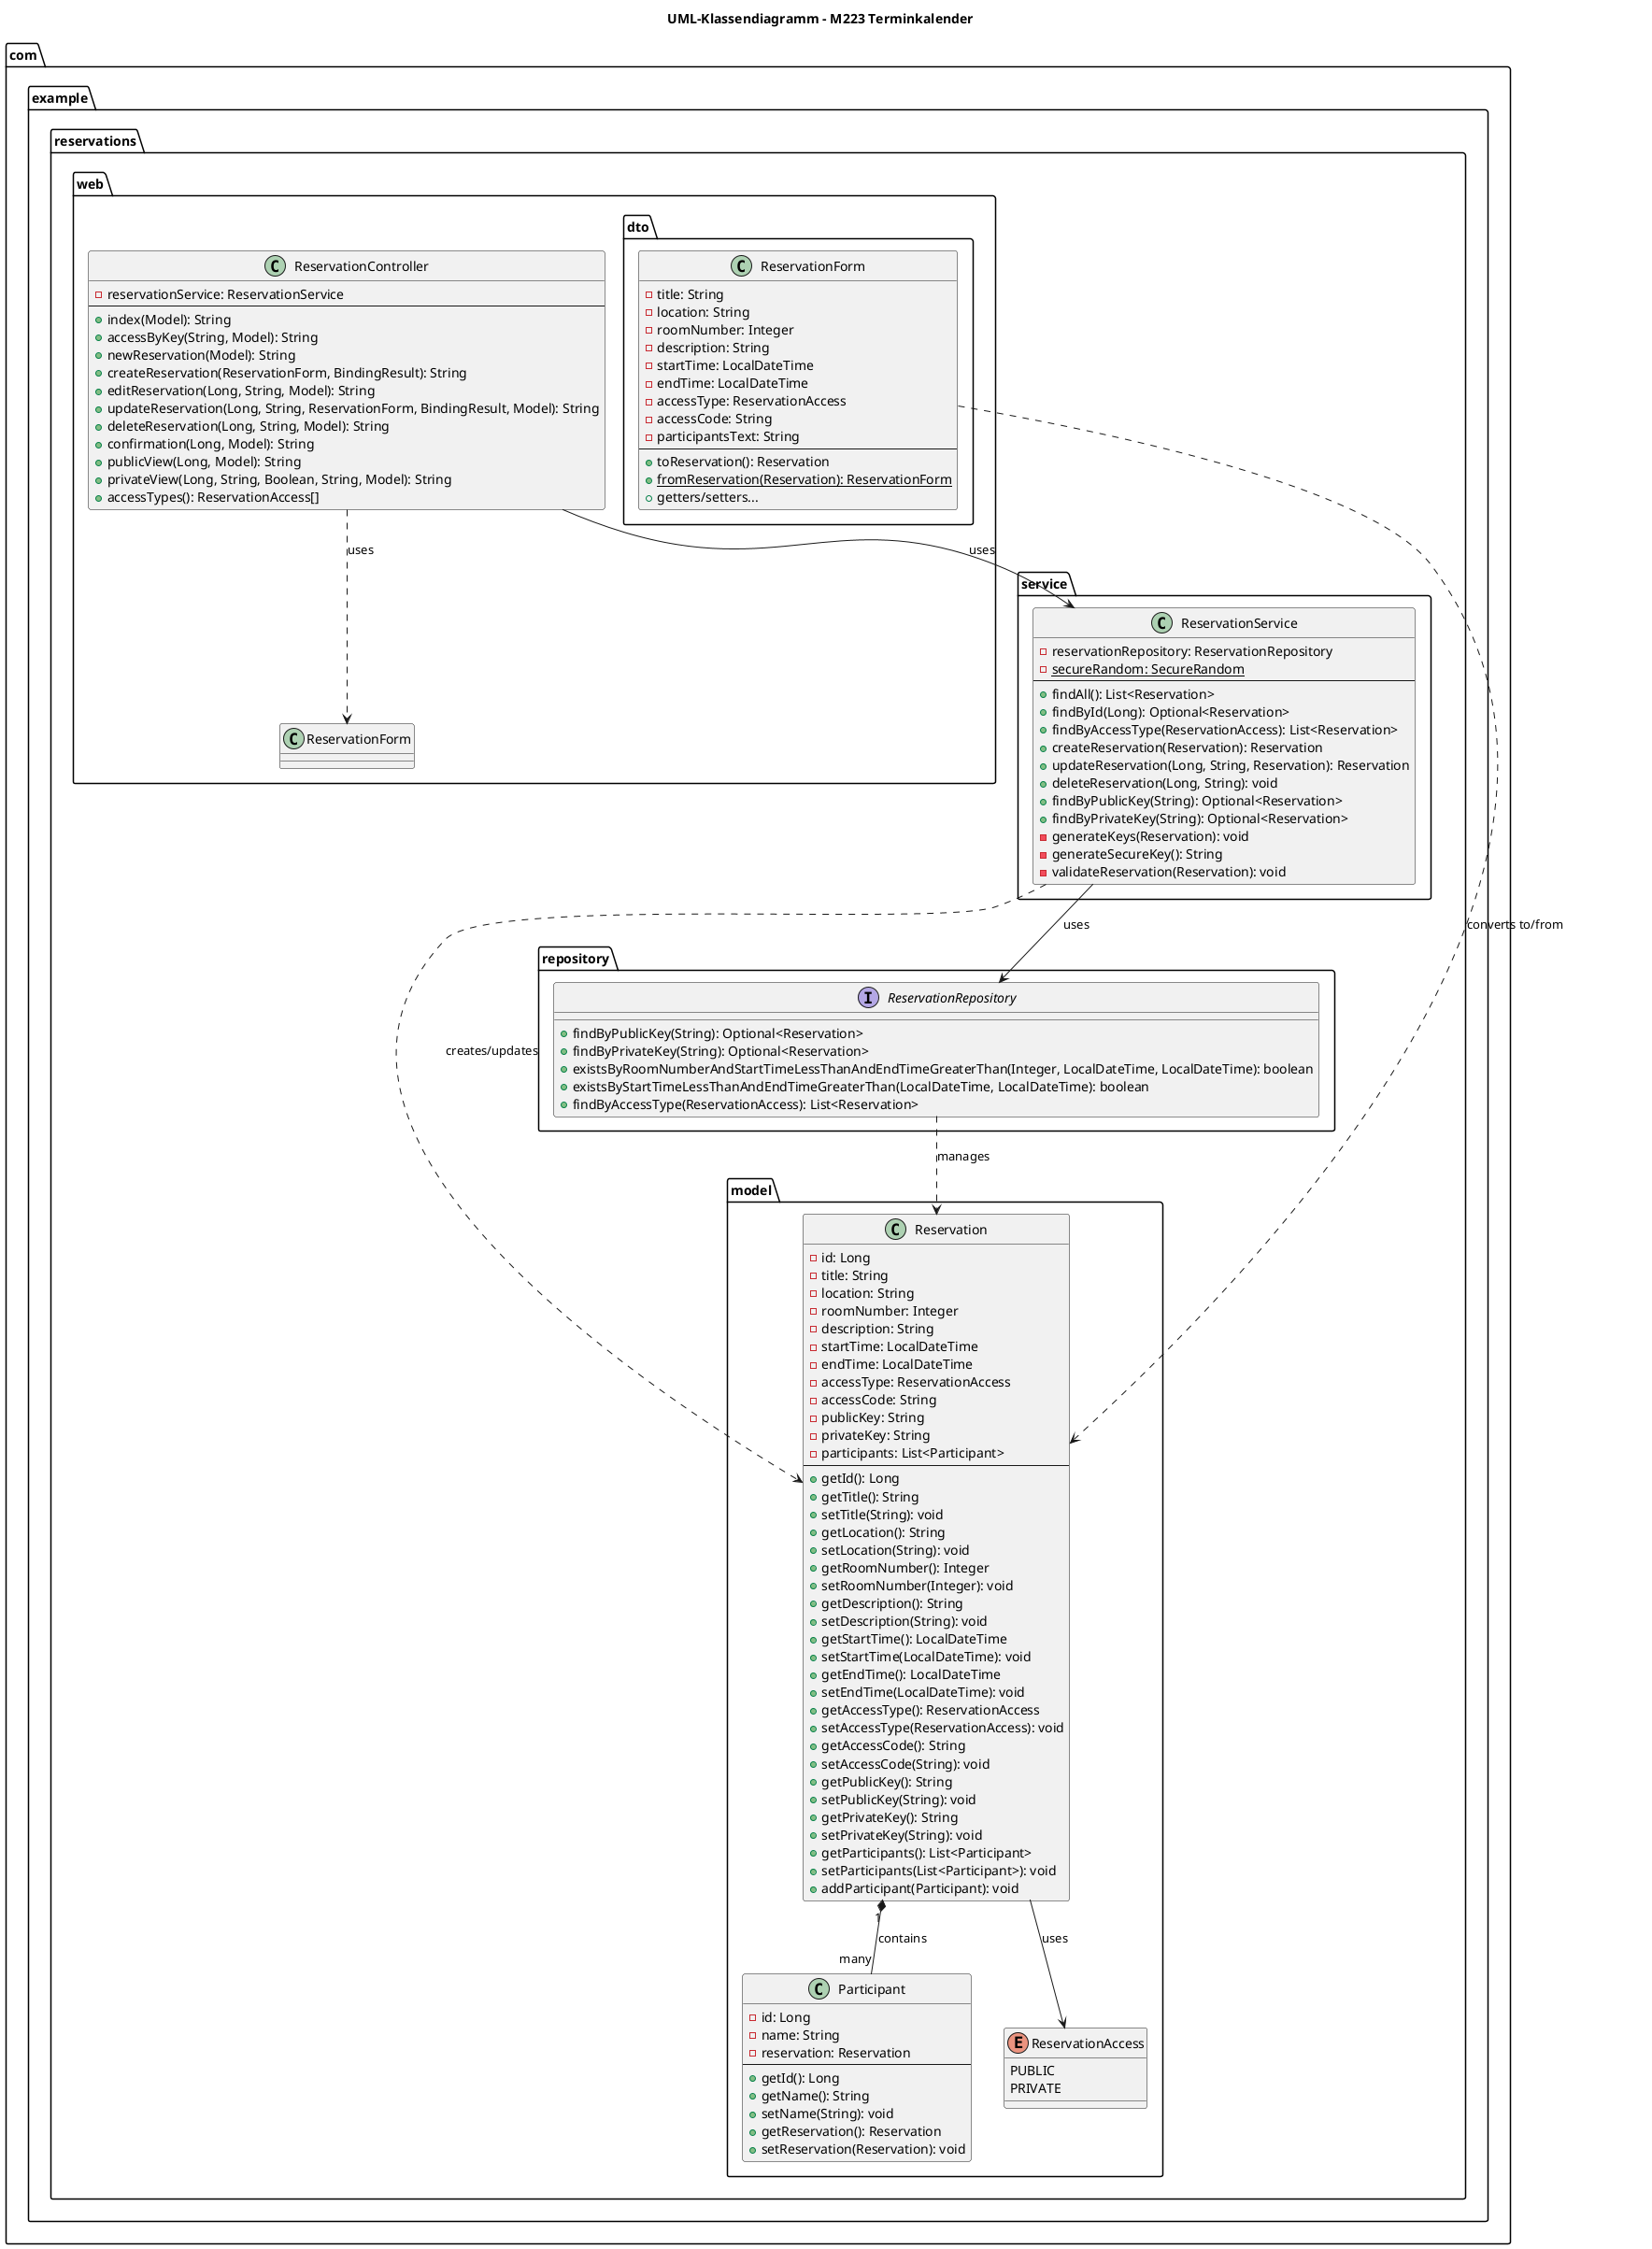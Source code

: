 @startuml
title UML-Klassendiagramm - M223 Terminkalender

package "com.example.reservations.model" {
    class Reservation {
        - id: Long
        - title: String
        - location: String
        - roomNumber: Integer
        - description: String
        - startTime: LocalDateTime
        - endTime: LocalDateTime
        - accessType: ReservationAccess
        - accessCode: String
        - publicKey: String
        - privateKey: String
        - participants: List<Participant>
        --
        + getId(): Long
        + getTitle(): String
        + setTitle(String): void
        + getLocation(): String
        + setLocation(String): void
        + getRoomNumber(): Integer
        + setRoomNumber(Integer): void
        + getDescription(): String
        + setDescription(String): void
        + getStartTime(): LocalDateTime
        + setStartTime(LocalDateTime): void
        + getEndTime(): LocalDateTime
        + setEndTime(LocalDateTime): void
        + getAccessType(): ReservationAccess
        + setAccessType(ReservationAccess): void
        + getAccessCode(): String
        + setAccessCode(String): void
        + getPublicKey(): String
        + setPublicKey(String): void
        + getPrivateKey(): String
        + setPrivateKey(String): void
        + getParticipants(): List<Participant>
        + setParticipants(List<Participant>): void
        + addParticipant(Participant): void
    }
    
    class Participant {
        - id: Long
        - name: String
        - reservation: Reservation
        --
        + getId(): Long
        + getName(): String
        + setName(String): void
        + getReservation(): Reservation
        + setReservation(Reservation): void
    }
    
    enum ReservationAccess {
        PUBLIC
        PRIVATE
    }
    
    Reservation "1" *-- "many" Participant : contains
    Reservation --> ReservationAccess : uses
}

package "com.example.reservations.repository" {
    interface ReservationRepository {
        + findByPublicKey(String): Optional<Reservation>
        + findByPrivateKey(String): Optional<Reservation>
        + existsByRoomNumberAndStartTimeLessThanAndEndTimeGreaterThan(Integer, LocalDateTime, LocalDateTime): boolean
        + existsByStartTimeLessThanAndEndTimeGreaterThan(LocalDateTime, LocalDateTime): boolean
        + findByAccessType(ReservationAccess): List<Reservation>
    }
    
    ReservationRepository ..> Reservation : manages
}

package "com.example.reservations.service" {
    class ReservationService {
        - reservationRepository: ReservationRepository
        - secureRandom: SecureRandom {static}
        --
        + findAll(): List<Reservation>
        + findById(Long): Optional<Reservation>
        + findByAccessType(ReservationAccess): List<Reservation>
        + createReservation(Reservation): Reservation
        + updateReservation(Long, String, Reservation): Reservation
        + deleteReservation(Long, String): void
        + findByPublicKey(String): Optional<Reservation>
        + findByPrivateKey(String): Optional<Reservation>
        - generateKeys(Reservation): void
        - generateSecureKey(): String
        - validateReservation(Reservation): void
    }
    
    ReservationService --> ReservationRepository : uses
    ReservationService ..> Reservation : creates/updates
}

package "com.example.reservations.web" {
    class ReservationController {
        - reservationService: ReservationService
        --
        + index(Model): String
        + accessByKey(String, Model): String
        + newReservation(Model): String
        + createReservation(ReservationForm, BindingResult): String
        + editReservation(Long, String, Model): String
        + updateReservation(Long, String, ReservationForm, BindingResult, Model): String
        + deleteReservation(Long, String, Model): String
        + confirmation(Long, Model): String
        + publicView(Long, Model): String
        + privateView(Long, String, Boolean, String, Model): String
        + accessTypes(): ReservationAccess[]
    }
    
    ReservationController --> ReservationService : uses
    ReservationController ..> ReservationForm : uses
}

package "com.example.reservations.web.dto" {
    class ReservationForm {
        - title: String
        - location: String
        - roomNumber: Integer
        - description: String
        - startTime: LocalDateTime
        - endTime: LocalDateTime
        - accessType: ReservationAccess
        - accessCode: String
        - participantsText: String
        --
        + toReservation(): Reservation
        + {static} fromReservation(Reservation): ReservationForm
        + getters/setters...
    }
    
    ReservationForm ..> Reservation : converts to/from
}

@enduml
